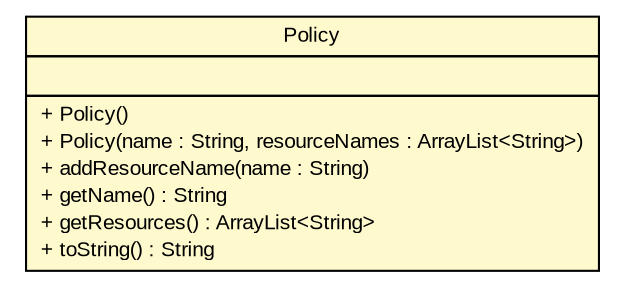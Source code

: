 #!/usr/local/bin/dot
#
# Class diagram 
# Generated by UmlGraph version 4.6 (http://www.spinellis.gr/sw/umlgraph)
#

digraph G {
	edge [fontname="arial",fontsize=10,labelfontname="arial",labelfontsize=10];
	node [fontname="arial",fontsize=10,shape=plaintext];
	// org.opentox.pol.xml.Policy
	c364 [label=<<table border="0" cellborder="1" cellspacing="0" cellpadding="2" port="p" bgcolor="lemonChiffon" href="./Policy.html">
		<tr><td><table border="0" cellspacing="0" cellpadding="1">
			<tr><td> Policy </td></tr>
		</table></td></tr>
		<tr><td><table border="0" cellspacing="0" cellpadding="1">
			<tr><td align="left">  </td></tr>
		</table></td></tr>
		<tr><td><table border="0" cellspacing="0" cellpadding="1">
			<tr><td align="left"> + Policy() </td></tr>
			<tr><td align="left"> + Policy(name : String, resourceNames : ArrayList&lt;String&gt;) </td></tr>
			<tr><td align="left"> + addResourceName(name : String) </td></tr>
			<tr><td align="left"> + getName() : String </td></tr>
			<tr><td align="left"> + getResources() : ArrayList&lt;String&gt; </td></tr>
			<tr><td align="left"> + toString() : String </td></tr>
		</table></td></tr>
		</table>>, fontname="arial", fontcolor="black", fontsize=10.0];
}

